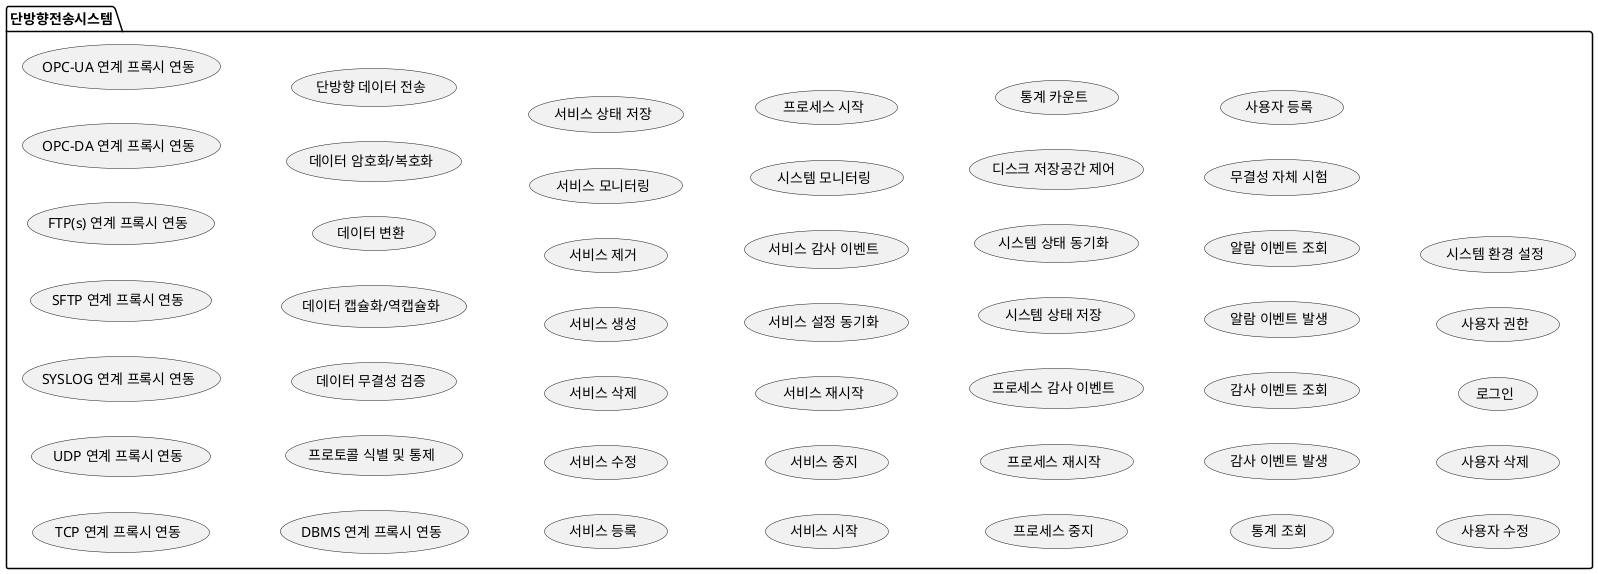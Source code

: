@startuml
left to right direction

package "단방향전송시스템" as UTG_System {
    usecase "TCP 연계 프록시 연동" as TCPProxy
    usecase "UDP 연계 프록시 연동" as UDPProxy
    usecase "SYSLOG 연계 프록시 연동" as SYSLOGProxy
    usecase "SFTP 연계 프록시 연동" as SFTPProxy
    usecase "FTP(s) 연계 프록시 연동" as FTPsProxy
    usecase "OPC-DA 연계 프록시 연동" as OPCDAProxy
    usecase "OPC-UA 연계 프록시 연동" as OPCUAProxy
    usecase "DBMS 연계 프록시 연동" as DBMSProxy
    usecase "프로토콜 식별 및 통제" as ProtoClassify
    usecase "데이터 무결성 검증" as DataIntegrityChk
    usecase "데이터 캡슐화/역캡슐화" as DataEncapDecap
    usecase "데이터 변환" as OPCDataConvert
    usecase "데이터 암호화/복호화" as DataEncDec
    usecase "단방향 데이터 전송" as UniDataTransfer

    usecase "서비스 등록"
    usecase "서비스 수정"
    usecase "서비스 삭제"
    usecase "서비스 생성"
    usecase "서비스 제거"
    usecase "서비스 모니터링"
    usecase "서비스 상태 저장"
    usecase "서비스 시작"
    usecase "서비스 중지"
    usecase "서비스 재시작"
    usecase "서비스 설정 동기화"
    usecase "서비스 감사 이벤트"

    usecase "시스템 모니터링"
    usecase "프로세스 시작"
    usecase "프로세스 중지"
    usecase "프로세스 재시작"
    usecase "프로세스 감사 이벤트"
    usecase "시스템 상태 저장"
    usecase "시스템 상태 동기화"
    usecase "디스크 저장공간 제어"

    usecase "통계 카운트"
    usecase "통계 조회"

    usecase "감사 이벤트 발생"
    usecase "감사 이벤트 조회"

    usecase "알람 이벤트 발생"
    usecase "알람 이벤트 조회"

    usecase "무결성 자체 시험"

    usecase "사용자 등록"
    usecase "사용자 수정"
    usecase "사용자 삭제"
    usecase "로그인"
    usecase "사용자 권한"

    usecase "시스템 환경 설정"

}

@enduml